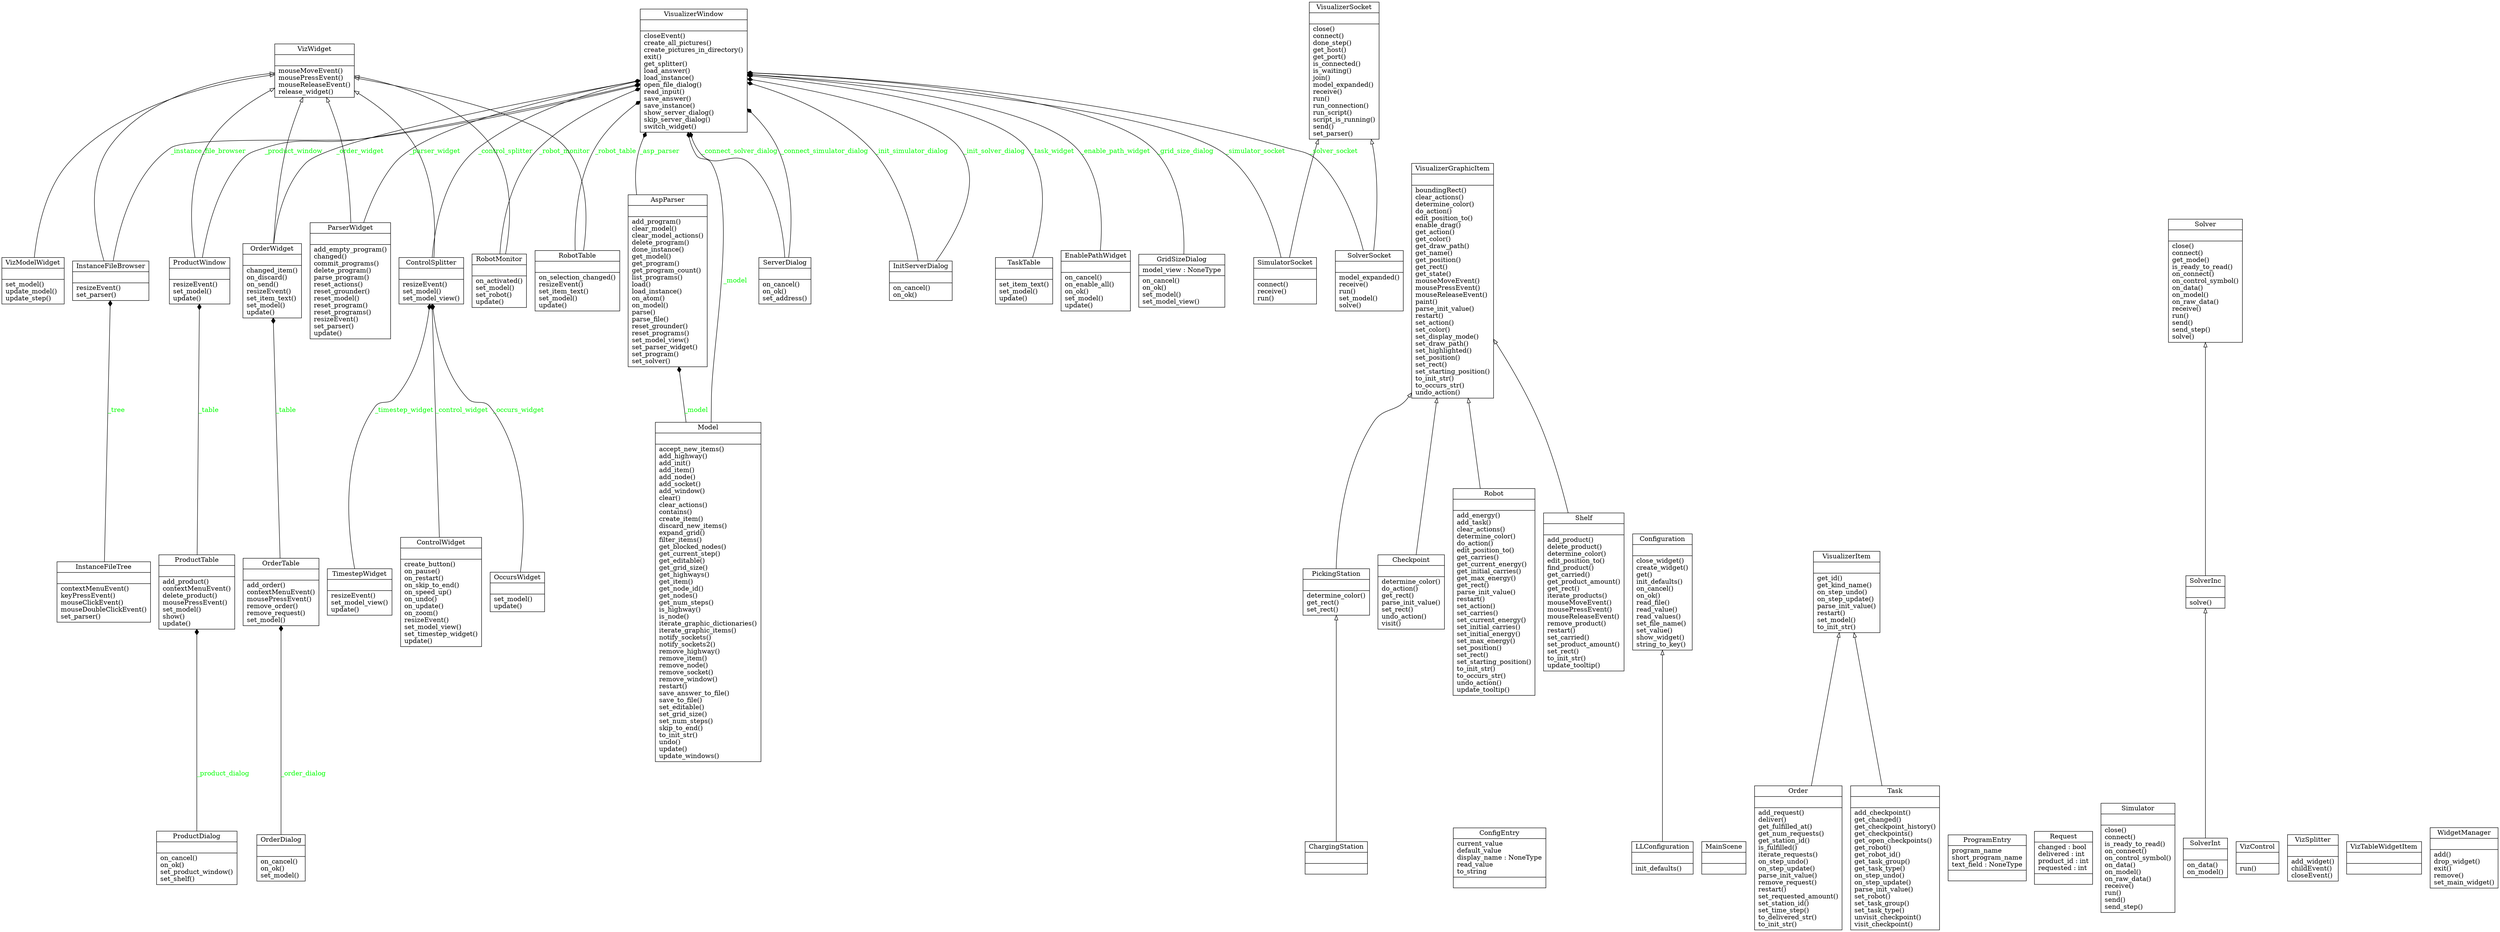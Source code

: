digraph "classes" {
charset="utf-8"
rankdir=BT
"0" [label="{AspParser|\l|add_program()\lclear_model()\lclear_model_actions()\ldelete_program()\ldone_instance()\lget_model()\lget_program()\lget_program_count()\llist_programs()\lload()\lload_instance()\lon_atom()\lon_model()\lparse()\lparse_file()\lreset_grounder()\lreset_programs()\lset_model_view()\lset_parser_widget()\lset_program()\lset_solver()\l}", shape="record"];
"1" [label="{ChargingStation|\l|}", shape="record"];
"2" [label="{Checkpoint|\l|determine_color()\ldo_action()\lget_rect()\lparse_init_value()\lset_rect()\lundo_action()\lvisit()\l}", shape="record"];
"3" [label="{ConfigEntry|current_value\ldefault_value\ldisplay_name : NoneType\lread_value\lto_string\l|}", shape="record"];
"4" [label="{Configuration|\l|close_widget()\lcreate_widget()\lget()\linit_defaults()\lon_cancel()\lon_ok()\lread_file()\lread_value()\lread_values()\lset_file_name()\lset_value()\lshow_widget()\lstring_to_key()\l}", shape="record"];
"5" [label="{ControlSplitter|\l|resizeEvent()\lset_model()\lset_model_view()\l}", shape="record"];
"6" [label="{ControlWidget|\l|create_button()\lon_pause()\lon_restart()\lon_skip_to_end()\lon_speed_up()\lon_undo()\lon_update()\lon_zoom()\lresizeEvent()\lset_model_view()\lset_timestep_widget()\lupdate()\l}", shape="record"];
"7" [label="{EnablePathWidget|\l|on_cancel()\lon_enable_all()\lon_ok()\lset_model()\lupdate()\l}", shape="record"];
"8" [label="{GridSizeDialog|model_view : NoneType\l|on_cancel()\lon_ok()\lset_model()\lset_model_view()\l}", shape="record"];
"9" [label="{InitServerDialog|\l|on_cancel()\lon_ok()\l}", shape="record"];
"10" [label="{InstanceFileBrowser|\l|resizeEvent()\lset_parser()\l}", shape="record"];
"11" [label="{InstanceFileTree|\l|contextMenuEvent()\lkeyPressEvent()\lmouseClickEvent()\lmouseDoubleClickEvent()\lset_parser()\l}", shape="record"];
"12" [label="{LLConfiguration|\l|init_defaults()\l}", shape="record"];
"13" [label="{MainScene|\l|}", shape="record"];
"14" [label="{Model|\l|accept_new_items()\ladd_highway()\ladd_init()\ladd_item()\ladd_node()\ladd_socket()\ladd_window()\lclear()\lclear_actions()\lcontains()\lcreate_item()\ldiscard_new_items()\lexpand_grid()\lfilter_items()\lget_blocked_nodes()\lget_current_step()\lget_editable()\lget_grid_size()\lget_highways()\lget_item()\lget_node_id()\lget_nodes()\lget_num_steps()\lis_highway()\lis_node()\literate_graphic_dictionaries()\literate_graphic_items()\lnotify_sockets()\lnotify_sockets2()\lremove_highway()\lremove_item()\lremove_node()\lremove_socket()\lremove_window()\lrestart()\lsave_answer_to_file()\lsave_to_file()\lset_editable()\lset_grid_size()\lset_num_steps()\lskip_to_end()\lto_init_str()\lundo()\lupdate()\lupdate_windows()\l}", shape="record"];
"15" [label="{OccursWidget|\l|set_model()\lupdate()\l}", shape="record"];
"16" [label="{Order|\l|add_request()\ldeliver()\lget_fulfilled_at()\lget_num_requests()\lget_station_id()\lis_fulfilled()\literate_requests()\lon_step_undo()\lon_step_update()\lparse_init_value()\lremove_request()\lrestart()\lset_requested_amount()\lset_station_id()\lset_time_step()\lto_delivered_str()\lto_init_str()\l}", shape="record"];
"17" [label="{OrderDialog|\l|on_cancel()\lon_ok()\lset_model()\l}", shape="record"];
"18" [label="{OrderTable|\l|add_order()\lcontextMenuEvent()\lmousePressEvent()\lremove_order()\lremove_request()\lset_model()\l}", shape="record"];
"19" [label="{OrderWidget|\l|changed_item()\lon_discard()\lon_send()\lresizeEvent()\lset_item_text()\lset_model()\lupdate()\l}", shape="record"];
"20" [label="{ParserWidget|\l|add_empty_program()\lchanged()\lcommit_programs()\ldelete_program()\lparse_program()\lreset_actions()\lreset_grounder()\lreset_model()\lreset_program()\lreset_programs()\lresizeEvent()\lset_parser()\lupdate()\l}", shape="record"];
"21" [label="{PickingStation|\l|determine_color()\lget_rect()\lset_rect()\l}", shape="record"];
"22" [label="{ProductDialog|\l|on_cancel()\lon_ok()\lset_product_window()\lset_shelf()\l}", shape="record"];
"23" [label="{ProductTable|\l|add_product()\lcontextMenuEvent()\ldelete_product()\lmousePressEvent()\lset_model()\lshow()\lupdate()\l}", shape="record"];
"24" [label="{ProductWindow|\l|resizeEvent()\lset_model()\lupdate()\l}", shape="record"];
"25" [label="{ProgramEntry|program_name\lshort_program_name\ltext_field : NoneType\l|}", shape="record"];
"26" [label="{Request|changed : bool\ldelivered : int\lproduct_id : int\lrequested : int\l|}", shape="record"];
"27" [label="{Robot|\l|add_energy()\ladd_task()\lclear_actions()\ldetermine_color()\ldo_action()\ledit_position_to()\lget_carries()\lget_current_energy()\lget_initial_carries()\lget_max_energy()\lget_rect()\lparse_init_value()\lrestart()\lset_action()\lset_carries()\lset_current_energy()\lset_initial_carries()\lset_initial_energy()\lset_max_energy()\lset_position()\lset_rect()\lset_starting_position()\lto_init_str()\lto_occurs_str()\lundo_action()\lupdate_tooltip()\l}", shape="record"];
"28" [label="{RobotMonitor|\l|on_activated()\lset_model()\lset_robot()\lupdate()\l}", shape="record"];
"29" [label="{RobotTable|\l|on_selection_changed()\lresizeEvent()\lset_item_text()\lset_model()\lupdate()\l}", shape="record"];
"30" [label="{ServerDialog|\l|on_cancel()\lon_ok()\lset_address()\l}", shape="record"];
"31" [label="{Shelf|\l|add_product()\ldelete_product()\ldetermine_color()\ledit_position_to()\lfind_product()\lget_carried()\lget_product_amount()\lget_rect()\literate_products()\lmouseMoveEvent()\lmousePressEvent()\lmouseReleaseEvent()\lremove_product()\lrestart()\lset_carried()\lset_product_amount()\lset_rect()\lto_init_str()\lupdate_tooltip()\l}", shape="record"];
"32" [label="{Simulator|\l|close()\lconnect()\lis_ready_to_read()\lon_connect()\lon_control_symbol()\lon_data()\lon_model()\lon_raw_data()\lreceive()\lrun()\lsend()\lsend_step()\l}", shape="record"];
"33" [label="{SimulatorSocket|\l|connect()\lreceive()\lrun()\l}", shape="record"];
"34" [label="{Solver|\l|close()\lconnect()\lget_mode()\lis_ready_to_read()\lon_connect()\lon_control_symbol()\lon_data()\lon_model()\lon_raw_data()\lreceive()\lrun()\lsend()\lsend_step()\lsolve()\l}", shape="record"];
"35" [label="{SolverInc|\l|solve()\l}", shape="record"];
"36" [label="{SolverInt|\l|on_data()\lon_model()\l}", shape="record"];
"37" [label="{SolverSocket|\l|model_expanded()\lreceive()\lrun()\lset_model()\lsolve()\l}", shape="record"];
"38" [label="{Task|\l|add_checkpoint()\lget_changed()\lget_checkpoint_history()\lget_checkpoints()\lget_open_checkpoints()\lget_robot()\lget_robot_id()\lget_task_group()\lget_task_type()\lon_step_undo()\lon_step_update()\lparse_init_value()\lset_robot()\lset_task_group()\lset_task_type()\lunvisit_checkpoint()\lvisit_checkpoint()\l}", shape="record"];
"39" [label="{TaskTable|\l|set_item_text()\lset_model()\lupdate()\l}", shape="record"];
"40" [label="{TimestepWidget|\l|resizeEvent()\lset_model_view()\lupdate()\l}", shape="record"];
"41" [label="{VisualizerGraphicItem|\l|boundingRect()\lclear_actions()\ldetermine_color()\ldo_action()\ledit_position_to()\lenable_drag()\lget_action()\lget_color()\lget_draw_path()\lget_name()\lget_position()\lget_rect()\lget_state()\lmouseMoveEvent()\lmousePressEvent()\lmouseReleaseEvent()\lpaint()\lparse_init_value()\lrestart()\lset_action()\lset_color()\lset_display_mode()\lset_draw_path()\lset_highlighted()\lset_position()\lset_rect()\lset_starting_position()\lto_init_str()\lto_occurs_str()\lundo_action()\l}", shape="record"];
"42" [label="{VisualizerItem|\l|get_id()\lget_kind_name()\lon_step_undo()\lon_step_update()\lparse_init_value()\lrestart()\lset_model()\lto_init_str()\l}", shape="record"];
"43" [label="{VisualizerSocket|\l|close()\lconnect()\ldone_step()\lget_host()\lget_port()\lis_connected()\lis_waiting()\ljoin()\lmodel_expanded()\lreceive()\lrun()\lrun_connection()\lrun_script()\lscript_is_running()\lsend()\lset_parser()\l}", shape="record"];
"44" [label="{VisualizerWindow|\l|closeEvent()\lcreate_all_pictures()\lcreate_pictures_in_directory()\lexit()\lget_splitter()\lload_answer()\lload_instance()\lopen_file_dialog()\lread_input()\lsave_answer()\lsave_instance()\lshow_server_dialog()\lskip_server_dialog()\lswitch_widget()\l}", shape="record"];
"45" [label="{VizControl|\l|run()\l}", shape="record"];
"46" [label="{VizModelWidget|\l|set_model()\lupdate_model()\lupdate_step()\l}", shape="record"];
"47" [label="{VizSplitter|\l|add_widget()\lchildEvent()\lcloseEvent()\l}", shape="record"];
"48" [label="{VizTableWidgetItem|\l|}", shape="record"];
"49" [label="{VizWidget|\l|mouseMoveEvent()\lmousePressEvent()\lmouseReleaseEvent()\lrelease_widget()\l}", shape="record"];
"50" [label="{WidgetManager|\l|add()\ldrop_widget()\lexit()\lremove()\lset_main_widget()\l}", shape="record"];
"1" -> "21" [arrowhead="empty", arrowtail="none"];
"2" -> "41" [arrowhead="empty", arrowtail="none"];
"5" -> "49" [arrowhead="empty", arrowtail="none"];
"10" -> "49" [arrowhead="empty", arrowtail="none"];
"12" -> "4" [arrowhead="empty", arrowtail="none"];
"16" -> "42" [arrowhead="empty", arrowtail="none"];
"19" -> "49" [arrowhead="empty", arrowtail="none"];
"20" -> "49" [arrowhead="empty", arrowtail="none"];
"21" -> "41" [arrowhead="empty", arrowtail="none"];
"24" -> "49" [arrowhead="empty", arrowtail="none"];
"27" -> "41" [arrowhead="empty", arrowtail="none"];
"28" -> "49" [arrowhead="empty", arrowtail="none"];
"29" -> "49" [arrowhead="empty", arrowtail="none"];
"31" -> "41" [arrowhead="empty", arrowtail="none"];
"33" -> "43" [arrowhead="empty", arrowtail="none"];
"35" -> "34" [arrowhead="empty", arrowtail="none"];
"36" -> "35" [arrowhead="empty", arrowtail="none"];
"37" -> "43" [arrowhead="empty", arrowtail="none"];
"38" -> "42" [arrowhead="empty", arrowtail="none"];
"46" -> "49" [arrowhead="empty", arrowtail="none"];
"0" -> "44" [arrowhead="diamond", arrowtail="none", fontcolor="green", label="_asp_parser", style="solid"];
"5" -> "44" [arrowhead="diamond", arrowtail="none", fontcolor="green", label="_control_splitter", style="solid"];
"6" -> "5" [arrowhead="diamond", arrowtail="none", fontcolor="green", label="_control_widget", style="solid"];
"7" -> "44" [arrowhead="diamond", arrowtail="none", fontcolor="green", label="_enable_path_widget", style="solid"];
"8" -> "44" [arrowhead="diamond", arrowtail="none", fontcolor="green", label="_grid_size_dialog", style="solid"];
"9" -> "44" [arrowhead="diamond", arrowtail="none", fontcolor="green", label="_init_solver_dialog", style="solid"];
"9" -> "44" [arrowhead="diamond", arrowtail="none", fontcolor="green", label="_init_simulator_dialog", style="solid"];
"10" -> "44" [arrowhead="diamond", arrowtail="none", fontcolor="green", label="_instance_file_browser", style="solid"];
"11" -> "10" [arrowhead="diamond", arrowtail="none", fontcolor="green", label="_tree", style="solid"];
"14" -> "0" [arrowhead="diamond", arrowtail="none", fontcolor="green", label="_model", style="solid"];
"14" -> "44" [arrowhead="diamond", arrowtail="none", fontcolor="green", label="_model", style="solid"];
"15" -> "5" [arrowhead="diamond", arrowtail="none", fontcolor="green", label="_occurs_widget", style="solid"];
"17" -> "18" [arrowhead="diamond", arrowtail="none", fontcolor="green", label="_order_dialog", style="solid"];
"18" -> "19" [arrowhead="diamond", arrowtail="none", fontcolor="green", label="_table", style="solid"];
"19" -> "44" [arrowhead="diamond", arrowtail="none", fontcolor="green", label="_order_widget", style="solid"];
"20" -> "44" [arrowhead="diamond", arrowtail="none", fontcolor="green", label="_parser_widget", style="solid"];
"22" -> "23" [arrowhead="diamond", arrowtail="none", fontcolor="green", label="_product_dialog", style="solid"];
"23" -> "24" [arrowhead="diamond", arrowtail="none", fontcolor="green", label="_table", style="solid"];
"24" -> "44" [arrowhead="diamond", arrowtail="none", fontcolor="green", label="_product_window", style="solid"];
"28" -> "44" [arrowhead="diamond", arrowtail="none", fontcolor="green", label="_robot_monitor", style="solid"];
"29" -> "44" [arrowhead="diamond", arrowtail="none", fontcolor="green", label="_robot_table", style="solid"];
"30" -> "44" [arrowhead="diamond", arrowtail="none", fontcolor="green", label="_connect_solver_dialog", style="solid"];
"30" -> "44" [arrowhead="diamond", arrowtail="none", fontcolor="green", label="_connect_simulator_dialog", style="solid"];
"33" -> "44" [arrowhead="diamond", arrowtail="none", fontcolor="green", label="_simulator_socket", style="solid"];
"37" -> "44" [arrowhead="diamond", arrowtail="none", fontcolor="green", label="_solver_socket", style="solid"];
"39" -> "44" [arrowhead="diamond", arrowtail="none", fontcolor="green", label="_task_widget", style="solid"];
"40" -> "5" [arrowhead="diamond", arrowtail="none", fontcolor="green", label="_timestep_widget", style="solid"];
}
